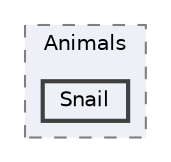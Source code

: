 digraph "C:/Users/oscar/OneDrive/Documentos/Unity Projects/Virtual Fruits Portable/Assets/Scripts/Enemies/Animals/Snail"
{
 // LATEX_PDF_SIZE
  bgcolor="transparent";
  edge [fontname=Helvetica,fontsize=10,labelfontname=Helvetica,labelfontsize=10];
  node [fontname=Helvetica,fontsize=10,shape=box,height=0.2,width=0.4];
  compound=true
  subgraph clusterdir_56a1694a943e662eb6d8e89d96a6e8f7 {
    graph [ bgcolor="#edf0f7", pencolor="grey50", label="Animals", fontname=Helvetica,fontsize=10 style="filled,dashed", URL="dir_56a1694a943e662eb6d8e89d96a6e8f7.html",tooltip=""]
  dir_35d30b2744757e2bf59ae01ca96c8f35 [label="Snail", fillcolor="#edf0f7", color="grey25", style="filled,bold", URL="dir_35d30b2744757e2bf59ae01ca96c8f35.html",tooltip=""];
  }
}
